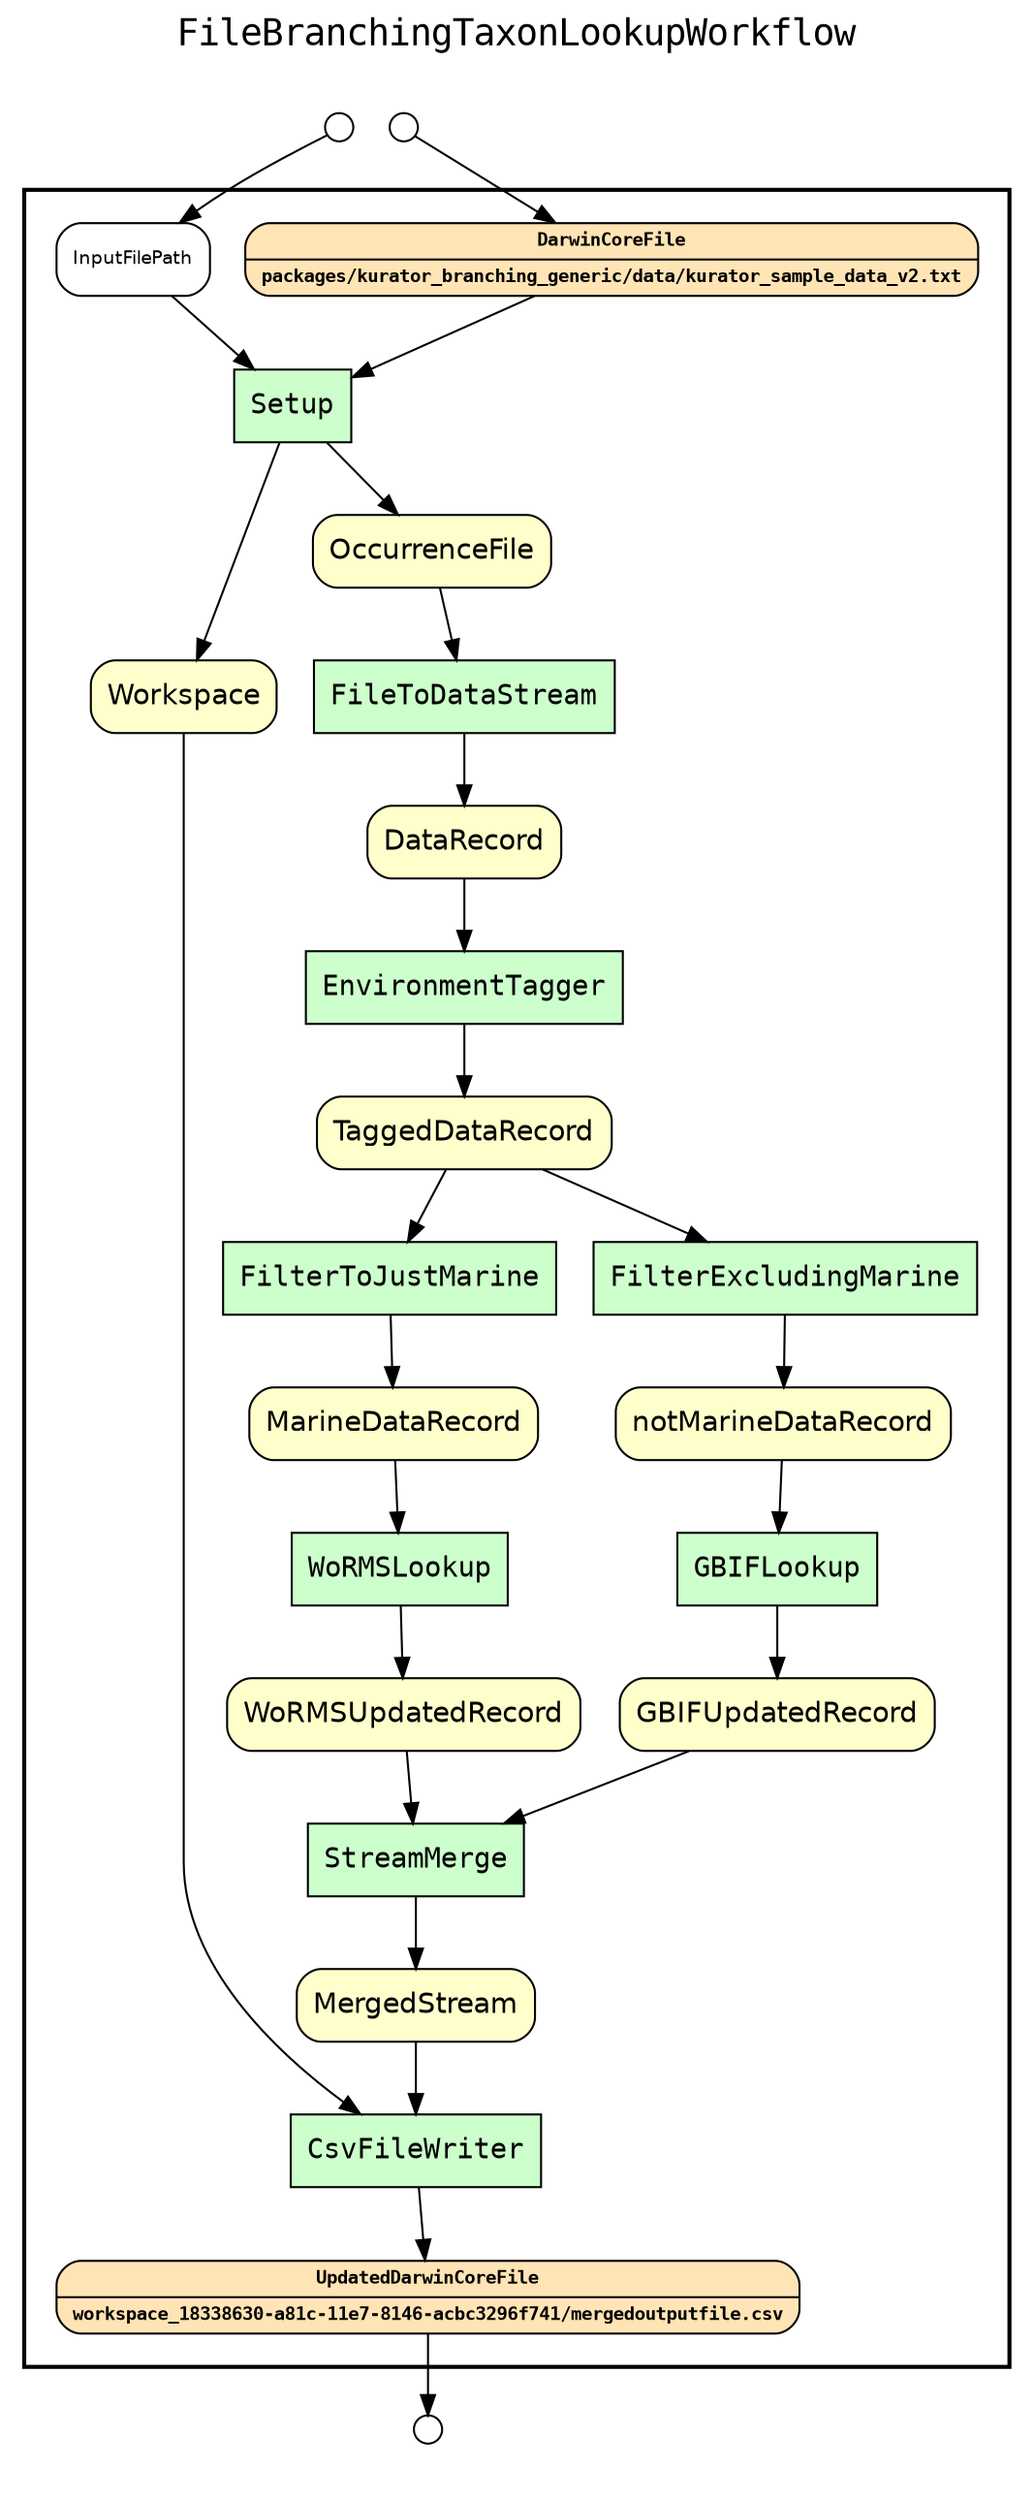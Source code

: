 
digraph yw_data_view {
rankdir=TB
fontname=Courier; fontsize=18; labelloc=t
label="FileBranchingTaxonLookupWorkflow"
subgraph cluster_workflow { label=""; color=black; penwidth=2
subgraph cluster_workflow_inner { label=""; color=white
node[shape=box style="filled" fillcolor="#CCFFCC" peripheries=1 fontname=Courier]
Setup
FileToDataStream
EnvironmentTagger
FilterToJustMarine
FilterExcludingMarine
WoRMSLookup
GBIFLookup
StreamMerge
CsvFileWriter
node[shape=box style="filled" fillcolor="#CCFFCC" peripheries=1 fontname=Courier]
node[shape=box style="rounded,filled" fillcolor="#FFFFCC" peripheries=1 fontname=Helvetica]
Workspace
OccurrenceFile
DataRecord
TaggedDataRecord
MarineDataRecord
notMarineDataRecord
WoRMSUpdatedRecord
GBIFUpdatedRecord
MergedStream
node[shape=box style="rounded,filled" fillcolor="#FFE4B5" peripheries=1 fontname="Courier-Bold" fontsize=9]
DarwinCoreFile[shape=record rankdir=LR label="{<f0> DarwinCoreFile |<f1>packages/kurator_branching_generic/data/kurator_sample_data_v2.txt\n}"]
node[shape=box style="rounded,filled" fillcolor="#FFE4B5" peripheries=1 fontname="Courier-Bold" fontsize=9]
UpdatedDarwinCoreFile[shape=record rankdir=LR label="{<f0> UpdatedDarwinCoreFile |<f1>workspace_18338630-a81c-11e7-8146-acbc3296f741/mergedoutputfile.csv\n}"]
node[shape=box style="rounded,filled" fillcolor="#FFFFFF" peripheries=1 fontname=Helvetica]
InputFilePath
}}
subgraph cluster_inflows { label=""; color=white; penwidth=2
subgraph cluster_inflows_inner { label=""; color=white
node[shape=circle fillcolor="#FFFFFF" peripheries=1 width=0.2]
DarwinCoreFile_inflow [label=""]
InputFilePath_inflow [label=""]
}}
subgraph cluster_outflows { label=""; color=white; penwidth=2
subgraph cluster_outflows_inner { label=""; color=white
node[shape=circle fillcolor="#FFFFFF" peripheries=1 width=0.2]
UpdatedDarwinCoreFile_outflow [label=""]
}}
TaggedDataRecord -> FilterExcludingMarine
TaggedDataRecord -> FilterToJustMarine
DarwinCoreFile -> Setup
MarineDataRecord -> WoRMSLookup
Workspace -> CsvFileWriter
notMarineDataRecord -> GBIFLookup
OccurrenceFile -> FileToDataStream
WoRMSUpdatedRecord -> StreamMerge
DataRecord -> EnvironmentTagger
GBIFUpdatedRecord -> StreamMerge
InputFilePath -> Setup
MergedStream -> CsvFileWriter
Setup -> Workspace
Setup -> OccurrenceFile
FileToDataStream -> DataRecord
EnvironmentTagger -> TaggedDataRecord
FilterToJustMarine -> MarineDataRecord
FilterExcludingMarine -> notMarineDataRecord
WoRMSLookup -> WoRMSUpdatedRecord
GBIFLookup -> GBIFUpdatedRecord
StreamMerge -> MergedStream
CsvFileWriter -> UpdatedDarwinCoreFile
DarwinCoreFile_inflow -> DarwinCoreFile
InputFilePath_inflow -> InputFilePath
UpdatedDarwinCoreFile -> UpdatedDarwinCoreFile_outflow
}


